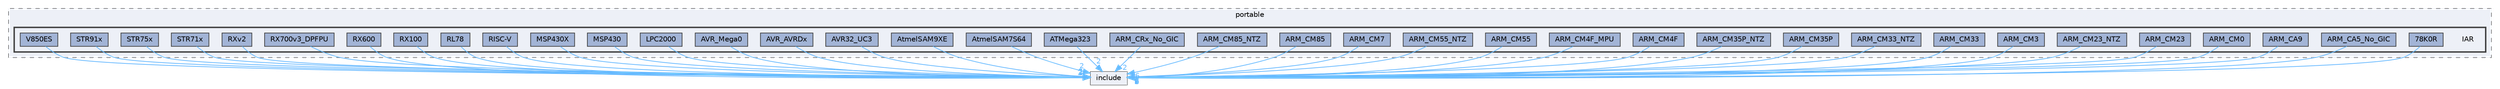digraph "D:/Projects/Raspberrypi_pico/pico_freertos_final/freertos_pico2/pico_freertos/FreeRTOS-Kernel/portable/IAR"
{
 // LATEX_PDF_SIZE
  bgcolor="transparent";
  edge [fontname=Helvetica,fontsize=10,labelfontname=Helvetica,labelfontsize=10];
  node [fontname=Helvetica,fontsize=10,shape=box,height=0.2,width=0.4];
  compound=true
  subgraph clusterdir_2901950e674b11bd625d37cd8c5cecca {
    graph [ bgcolor="#edf0f7", pencolor="grey50", label="portable", fontname=Helvetica,fontsize=10 style="filled,dashed", URL="dir_2901950e674b11bd625d37cd8c5cecca.html",tooltip=""]
  subgraph clusterdir_851539efac741596f3f7b2413a3fb940 {
    graph [ bgcolor="#edf0f7", pencolor="grey25", label="", fontname=Helvetica,fontsize=10 style="filled,bold", URL="dir_851539efac741596f3f7b2413a3fb940.html",tooltip=""]
    dir_851539efac741596f3f7b2413a3fb940 [shape=plaintext, label="IAR"];
  dir_2e9ce9bd6f9d0dc2667697aeceb9b7e3 [label="78K0R", fillcolor="#a2b4d6", color="grey25", style="filled", URL="dir_2e9ce9bd6f9d0dc2667697aeceb9b7e3.html",tooltip=""];
  dir_7897a3ec000555f5c74d1f051c57544d [label="ARM_CA5_No_GIC", fillcolor="#a2b4d6", color="grey25", style="filled", URL="dir_7897a3ec000555f5c74d1f051c57544d.html",tooltip=""];
  dir_4bbd042c0f0766e6d2c3ee692ef1ee4e [label="ARM_CA9", fillcolor="#a2b4d6", color="grey25", style="filled", URL="dir_4bbd042c0f0766e6d2c3ee692ef1ee4e.html",tooltip=""];
  dir_570f08d059f9191d9863dc94d9d5987d [label="ARM_CM0", fillcolor="#a2b4d6", color="grey25", style="filled", URL="dir_570f08d059f9191d9863dc94d9d5987d.html",tooltip=""];
  dir_8af9d1e1ed4bab310be46046740d8b87 [label="ARM_CM23", fillcolor="#a2b4d6", color="grey25", style="filled", URL="dir_8af9d1e1ed4bab310be46046740d8b87.html",tooltip=""];
  dir_0c792272f917a2ee9632e1321e33e34c [label="ARM_CM23_NTZ", fillcolor="#a2b4d6", color="grey25", style="filled", URL="dir_0c792272f917a2ee9632e1321e33e34c.html",tooltip=""];
  dir_032fcf9f16c157b6e3195f9524507d2c [label="ARM_CM3", fillcolor="#a2b4d6", color="grey25", style="filled", URL="dir_032fcf9f16c157b6e3195f9524507d2c.html",tooltip=""];
  dir_f768f6cfdc951d4bc139567c5da1d395 [label="ARM_CM33", fillcolor="#a2b4d6", color="grey25", style="filled", URL="dir_f768f6cfdc951d4bc139567c5da1d395.html",tooltip=""];
  dir_9c11373183f48368700aa49471bb1d1e [label="ARM_CM33_NTZ", fillcolor="#a2b4d6", color="grey25", style="filled", URL="dir_9c11373183f48368700aa49471bb1d1e.html",tooltip=""];
  dir_108ffa99e00b53658f20833a6a7fea33 [label="ARM_CM35P", fillcolor="#a2b4d6", color="grey25", style="filled", URL="dir_108ffa99e00b53658f20833a6a7fea33.html",tooltip=""];
  dir_62228b4c8bab45a6d90352f3f8481fbe [label="ARM_CM35P_NTZ", fillcolor="#a2b4d6", color="grey25", style="filled", URL="dir_62228b4c8bab45a6d90352f3f8481fbe.html",tooltip=""];
  dir_8eabddcbbca9d137de29107c69677c92 [label="ARM_CM4F", fillcolor="#a2b4d6", color="grey25", style="filled", URL="dir_8eabddcbbca9d137de29107c69677c92.html",tooltip=""];
  dir_713be05b690e5b4fc51beed8f13f8432 [label="ARM_CM4F_MPU", fillcolor="#a2b4d6", color="grey25", style="filled", URL="dir_713be05b690e5b4fc51beed8f13f8432.html",tooltip=""];
  dir_2cf9093dddd225c184a703e33714566a [label="ARM_CM55", fillcolor="#a2b4d6", color="grey25", style="filled", URL="dir_2cf9093dddd225c184a703e33714566a.html",tooltip=""];
  dir_50b673fc70e571e394118196a925ccec [label="ARM_CM55_NTZ", fillcolor="#a2b4d6", color="grey25", style="filled", URL="dir_50b673fc70e571e394118196a925ccec.html",tooltip=""];
  dir_dcca2ae12f3b9738a3580ca342aa27c9 [label="ARM_CM7", fillcolor="#a2b4d6", color="grey25", style="filled", URL="dir_dcca2ae12f3b9738a3580ca342aa27c9.html",tooltip=""];
  dir_d9ebc3fc8c6b9c71851c6b9d64940c13 [label="ARM_CM85", fillcolor="#a2b4d6", color="grey25", style="filled", URL="dir_d9ebc3fc8c6b9c71851c6b9d64940c13.html",tooltip=""];
  dir_f31200eb8acae6c641639b386f1ae690 [label="ARM_CM85_NTZ", fillcolor="#a2b4d6", color="grey25", style="filled", URL="dir_f31200eb8acae6c641639b386f1ae690.html",tooltip=""];
  dir_f822269d46c8d0176fc4e7734ed405d2 [label="ARM_CRx_No_GIC", fillcolor="#a2b4d6", color="grey25", style="filled", URL="dir_f822269d46c8d0176fc4e7734ed405d2.html",tooltip=""];
  dir_6c47e3ed769f5e0fb16b3923ad08276a [label="ATMega323", fillcolor="#a2b4d6", color="grey25", style="filled", URL="dir_6c47e3ed769f5e0fb16b3923ad08276a.html",tooltip=""];
  dir_23d02d717b0f5591dbb15a98275f82fc [label="AtmelSAM7S64", fillcolor="#a2b4d6", color="grey25", style="filled", URL="dir_23d02d717b0f5591dbb15a98275f82fc.html",tooltip=""];
  dir_33e02a38c014b524ecca0e0e49f6254a [label="AtmelSAM9XE", fillcolor="#a2b4d6", color="grey25", style="filled", URL="dir_33e02a38c014b524ecca0e0e49f6254a.html",tooltip=""];
  dir_4fdf60dda2207f76b4eee1d5b5028798 [label="AVR32_UC3", fillcolor="#a2b4d6", color="grey25", style="filled", URL="dir_4fdf60dda2207f76b4eee1d5b5028798.html",tooltip=""];
  dir_98fdb996763e1ceab51e27e37fd7e1f4 [label="AVR_AVRDx", fillcolor="#a2b4d6", color="grey25", style="filled", URL="dir_98fdb996763e1ceab51e27e37fd7e1f4.html",tooltip=""];
  dir_f6a436af6f970b1531dc779d7e8decc6 [label="AVR_Mega0", fillcolor="#a2b4d6", color="grey25", style="filled", URL="dir_f6a436af6f970b1531dc779d7e8decc6.html",tooltip=""];
  dir_6912073af3699c3c990061c1b8c2b5df [label="LPC2000", fillcolor="#a2b4d6", color="grey25", style="filled", URL="dir_6912073af3699c3c990061c1b8c2b5df.html",tooltip=""];
  dir_3f675c59de0a04dfb13dcf7775ecd256 [label="MSP430", fillcolor="#a2b4d6", color="grey25", style="filled", URL="dir_3f675c59de0a04dfb13dcf7775ecd256.html",tooltip=""];
  dir_93a85e63190bb980e0d6b157b588fc3d [label="MSP430X", fillcolor="#a2b4d6", color="grey25", style="filled", URL="dir_93a85e63190bb980e0d6b157b588fc3d.html",tooltip=""];
  dir_65efdf1738ea453884f5e17d89971e3b [label="RISC-V", fillcolor="#a2b4d6", color="grey25", style="filled", URL="dir_65efdf1738ea453884f5e17d89971e3b.html",tooltip=""];
  dir_75a137f392903c89fb7b6e998aa631f1 [label="RL78", fillcolor="#a2b4d6", color="grey25", style="filled", URL="dir_75a137f392903c89fb7b6e998aa631f1.html",tooltip=""];
  dir_dfe6e4c0b63a92ad3372c9b698990c89 [label="RX100", fillcolor="#a2b4d6", color="grey25", style="filled", URL="dir_dfe6e4c0b63a92ad3372c9b698990c89.html",tooltip=""];
  dir_f6619ae1d20d086071468fbd484ed062 [label="RX600", fillcolor="#a2b4d6", color="grey25", style="filled", URL="dir_f6619ae1d20d086071468fbd484ed062.html",tooltip=""];
  dir_198e5036da56d6e9bd34a8eba1007849 [label="RX700v3_DPFPU", fillcolor="#a2b4d6", color="grey25", style="filled", URL="dir_198e5036da56d6e9bd34a8eba1007849.html",tooltip=""];
  dir_db6e805f8a5ac1d724b21c044fd16452 [label="RXv2", fillcolor="#a2b4d6", color="grey25", style="filled", URL="dir_db6e805f8a5ac1d724b21c044fd16452.html",tooltip=""];
  dir_83ce86aa07dd1f0a93bb2317b16eefed [label="STR71x", fillcolor="#a2b4d6", color="grey25", style="filled", URL="dir_83ce86aa07dd1f0a93bb2317b16eefed.html",tooltip=""];
  dir_a5d8eee9c6d38456acf2c4746f6a9154 [label="STR75x", fillcolor="#a2b4d6", color="grey25", style="filled", URL="dir_a5d8eee9c6d38456acf2c4746f6a9154.html",tooltip=""];
  dir_a18819ae2af5d8f29fe074a46d6e8232 [label="STR91x", fillcolor="#a2b4d6", color="grey25", style="filled", URL="dir_a18819ae2af5d8f29fe074a46d6e8232.html",tooltip=""];
  dir_91aafaf0dcaf280c8aada8001e4b5d75 [label="V850ES", fillcolor="#a2b4d6", color="grey25", style="filled", URL="dir_91aafaf0dcaf280c8aada8001e4b5d75.html",tooltip=""];
  }
  }
  dir_c69ece34c3f150cb2c6f1098178b172a [label="include", fillcolor="#edf0f7", color="grey50", style="filled", URL="dir_c69ece34c3f150cb2c6f1098178b172a.html",tooltip=""];
  dir_2e9ce9bd6f9d0dc2667697aeceb9b7e3->dir_c69ece34c3f150cb2c6f1098178b172a [headlabel="2", labeldistance=1.5 headhref="dir_000002_000125.html" href="dir_000002_000125.html" color="steelblue1" fontcolor="steelblue1"];
  dir_7897a3ec000555f5c74d1f051c57544d->dir_c69ece34c3f150cb2c6f1098178b172a [headlabel="2", labeldistance=1.5 headhref="dir_000014_000125.html" href="dir_000014_000125.html" color="steelblue1" fontcolor="steelblue1"];
  dir_4bbd042c0f0766e6d2c3ee692ef1ee4e->dir_c69ece34c3f150cb2c6f1098178b172a [headlabel="2", labeldistance=1.5 headhref="dir_000016_000125.html" href="dir_000016_000125.html" color="steelblue1" fontcolor="steelblue1"];
  dir_570f08d059f9191d9863dc94d9d5987d->dir_c69ece34c3f150cb2c6f1098178b172a [headlabel="2", labeldistance=1.5 headhref="dir_000019_000125.html" href="dir_000019_000125.html" color="steelblue1" fontcolor="steelblue1"];
  dir_8af9d1e1ed4bab310be46046740d8b87->dir_c69ece34c3f150cb2c6f1098178b172a [headlabel="6", labeldistance=1.5 headhref="dir_000025_000125.html" href="dir_000025_000125.html" color="steelblue1" fontcolor="steelblue1"];
  dir_0c792272f917a2ee9632e1321e33e34c->dir_c69ece34c3f150cb2c6f1098178b172a [headlabel="6", labeldistance=1.5 headhref="dir_000029_000125.html" href="dir_000029_000125.html" color="steelblue1" fontcolor="steelblue1"];
  dir_032fcf9f16c157b6e3195f9524507d2c->dir_c69ece34c3f150cb2c6f1098178b172a [headlabel="2", labeldistance=1.5 headhref="dir_000032_000125.html" href="dir_000032_000125.html" color="steelblue1" fontcolor="steelblue1"];
  dir_f768f6cfdc951d4bc139567c5da1d395->dir_c69ece34c3f150cb2c6f1098178b172a [headlabel="6", labeldistance=1.5 headhref="dir_000038_000125.html" href="dir_000038_000125.html" color="steelblue1" fontcolor="steelblue1"];
  dir_9c11373183f48368700aa49471bb1d1e->dir_c69ece34c3f150cb2c6f1098178b172a [headlabel="6", labeldistance=1.5 headhref="dir_000042_000125.html" href="dir_000042_000125.html" color="steelblue1" fontcolor="steelblue1"];
  dir_108ffa99e00b53658f20833a6a7fea33->dir_c69ece34c3f150cb2c6f1098178b172a [headlabel="6", labeldistance=1.5 headhref="dir_000046_000125.html" href="dir_000046_000125.html" color="steelblue1" fontcolor="steelblue1"];
  dir_62228b4c8bab45a6d90352f3f8481fbe->dir_c69ece34c3f150cb2c6f1098178b172a [headlabel="6", labeldistance=1.5 headhref="dir_000048_000125.html" href="dir_000048_000125.html" color="steelblue1" fontcolor="steelblue1"];
  dir_8eabddcbbca9d137de29107c69677c92->dir_c69ece34c3f150cb2c6f1098178b172a [headlabel="2", labeldistance=1.5 headhref="dir_000054_000125.html" href="dir_000054_000125.html" color="steelblue1" fontcolor="steelblue1"];
  dir_713be05b690e5b4fc51beed8f13f8432->dir_c69ece34c3f150cb2c6f1098178b172a [headlabel="3", labeldistance=1.5 headhref="dir_000058_000125.html" href="dir_000058_000125.html" color="steelblue1" fontcolor="steelblue1"];
  dir_2cf9093dddd225c184a703e33714566a->dir_c69ece34c3f150cb2c6f1098178b172a [headlabel="6", labeldistance=1.5 headhref="dir_000062_000125.html" href="dir_000062_000125.html" color="steelblue1" fontcolor="steelblue1"];
  dir_50b673fc70e571e394118196a925ccec->dir_c69ece34c3f150cb2c6f1098178b172a [headlabel="6", labeldistance=1.5 headhref="dir_000064_000125.html" href="dir_000064_000125.html" color="steelblue1" fontcolor="steelblue1"];
  dir_dcca2ae12f3b9738a3580ca342aa27c9->dir_c69ece34c3f150cb2c6f1098178b172a [headlabel="2", labeldistance=1.5 headhref="dir_000066_000125.html" href="dir_000066_000125.html" color="steelblue1" fontcolor="steelblue1"];
  dir_d9ebc3fc8c6b9c71851c6b9d64940c13->dir_c69ece34c3f150cb2c6f1098178b172a [headlabel="6", labeldistance=1.5 headhref="dir_000071_000125.html" href="dir_000071_000125.html" color="steelblue1" fontcolor="steelblue1"];
  dir_f31200eb8acae6c641639b386f1ae690->dir_c69ece34c3f150cb2c6f1098178b172a [headlabel="6", labeldistance=1.5 headhref="dir_000073_000125.html" href="dir_000073_000125.html" color="steelblue1" fontcolor="steelblue1"];
  dir_f822269d46c8d0176fc4e7734ed405d2->dir_c69ece34c3f150cb2c6f1098178b172a [headlabel="2", labeldistance=1.5 headhref="dir_000078_000125.html" href="dir_000078_000125.html" color="steelblue1" fontcolor="steelblue1"];
  dir_6c47e3ed769f5e0fb16b3923ad08276a->dir_c69ece34c3f150cb2c6f1098178b172a [headlabel="2", labeldistance=1.5 headhref="dir_000083_000125.html" href="dir_000083_000125.html" color="steelblue1" fontcolor="steelblue1"];
  dir_23d02d717b0f5591dbb15a98275f82fc->dir_c69ece34c3f150cb2c6f1098178b172a [headlabel="2", labeldistance=1.5 headhref="dir_000084_000125.html" href="dir_000084_000125.html" color="steelblue1" fontcolor="steelblue1"];
  dir_33e02a38c014b524ecca0e0e49f6254a->dir_c69ece34c3f150cb2c6f1098178b172a [headlabel="2", labeldistance=1.5 headhref="dir_000085_000125.html" href="dir_000085_000125.html" color="steelblue1" fontcolor="steelblue1"];
  dir_4fdf60dda2207f76b4eee1d5b5028798->dir_c69ece34c3f150cb2c6f1098178b172a [headlabel="2", labeldistance=1.5 headhref="dir_000087_000125.html" href="dir_000087_000125.html" color="steelblue1" fontcolor="steelblue1"];
  dir_98fdb996763e1ceab51e27e37fd7e1f4->dir_c69ece34c3f150cb2c6f1098178b172a [headlabel="2", labeldistance=1.5 headhref="dir_000089_000125.html" href="dir_000089_000125.html" color="steelblue1" fontcolor="steelblue1"];
  dir_f6a436af6f970b1531dc779d7e8decc6->dir_c69ece34c3f150cb2c6f1098178b172a [headlabel="2", labeldistance=1.5 headhref="dir_000091_000125.html" href="dir_000091_000125.html" color="steelblue1" fontcolor="steelblue1"];
  dir_6912073af3699c3c990061c1b8c2b5df->dir_c69ece34c3f150cb2c6f1098178b172a [headlabel="2", labeldistance=1.5 headhref="dir_000131_000125.html" href="dir_000131_000125.html" color="steelblue1" fontcolor="steelblue1"];
  dir_3f675c59de0a04dfb13dcf7775ecd256->dir_c69ece34c3f150cb2c6f1098178b172a [headlabel="2", labeldistance=1.5 headhref="dir_000142_000125.html" href="dir_000142_000125.html" color="steelblue1" fontcolor="steelblue1"];
  dir_93a85e63190bb980e0d6b157b588fc3d->dir_c69ece34c3f150cb2c6f1098178b172a [headlabel="2", labeldistance=1.5 headhref="dir_000146_000125.html" href="dir_000146_000125.html" color="steelblue1" fontcolor="steelblue1"];
  dir_65efdf1738ea453884f5e17d89971e3b->dir_c69ece34c3f150cb2c6f1098178b172a [headlabel="2", labeldistance=1.5 headhref="dir_000195_000125.html" href="dir_000195_000125.html" color="steelblue1" fontcolor="steelblue1"];
  dir_75a137f392903c89fb7b6e998aa631f1->dir_c69ece34c3f150cb2c6f1098178b172a [headlabel="2", labeldistance=1.5 headhref="dir_000199_000125.html" href="dir_000199_000125.html" color="steelblue1" fontcolor="steelblue1"];
  dir_dfe6e4c0b63a92ad3372c9b698990c89->dir_c69ece34c3f150cb2c6f1098178b172a [headlabel="2", labeldistance=1.5 headhref="dir_000208_000125.html" href="dir_000208_000125.html" color="steelblue1" fontcolor="steelblue1"];
  dir_f6619ae1d20d086071468fbd484ed062->dir_c69ece34c3f150cb2c6f1098178b172a [headlabel="2", labeldistance=1.5 headhref="dir_000213_000125.html" href="dir_000213_000125.html" color="steelblue1" fontcolor="steelblue1"];
  dir_198e5036da56d6e9bd34a8eba1007849->dir_c69ece34c3f150cb2c6f1098178b172a [headlabel="2", labeldistance=1.5 headhref="dir_000218_000125.html" href="dir_000218_000125.html" color="steelblue1" fontcolor="steelblue1"];
  dir_db6e805f8a5ac1d724b21c044fd16452->dir_c69ece34c3f150cb2c6f1098178b172a [headlabel="2", labeldistance=1.5 headhref="dir_000220_000125.html" href="dir_000220_000125.html" color="steelblue1" fontcolor="steelblue1"];
  dir_83ce86aa07dd1f0a93bb2317b16eefed->dir_c69ece34c3f150cb2c6f1098178b172a [headlabel="2", labeldistance=1.5 headhref="dir_000236_000125.html" href="dir_000236_000125.html" color="steelblue1" fontcolor="steelblue1"];
  dir_a5d8eee9c6d38456acf2c4746f6a9154->dir_c69ece34c3f150cb2c6f1098178b172a [headlabel="2", labeldistance=1.5 headhref="dir_000238_000125.html" href="dir_000238_000125.html" color="steelblue1" fontcolor="steelblue1"];
  dir_a18819ae2af5d8f29fe074a46d6e8232->dir_c69ece34c3f150cb2c6f1098178b172a [headlabel="2", labeldistance=1.5 headhref="dir_000239_000125.html" href="dir_000239_000125.html" color="steelblue1" fontcolor="steelblue1"];
  dir_91aafaf0dcaf280c8aada8001e4b5d75->dir_c69ece34c3f150cb2c6f1098178b172a [headlabel="2", labeldistance=1.5 headhref="dir_000249_000125.html" href="dir_000249_000125.html" color="steelblue1" fontcolor="steelblue1"];
}
